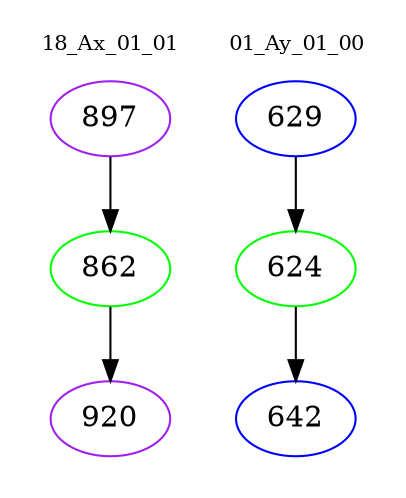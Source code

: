 digraph{
subgraph cluster_0 {
color = white
label = "18_Ax_01_01";
fontsize=10;
T0_897 [label="897", color="purple"]
T0_897 -> T0_862 [color="black"]
T0_862 [label="862", color="green"]
T0_862 -> T0_920 [color="black"]
T0_920 [label="920", color="purple"]
}
subgraph cluster_1 {
color = white
label = "01_Ay_01_00";
fontsize=10;
T1_629 [label="629", color="blue"]
T1_629 -> T1_624 [color="black"]
T1_624 [label="624", color="green"]
T1_624 -> T1_642 [color="black"]
T1_642 [label="642", color="blue"]
}
}
